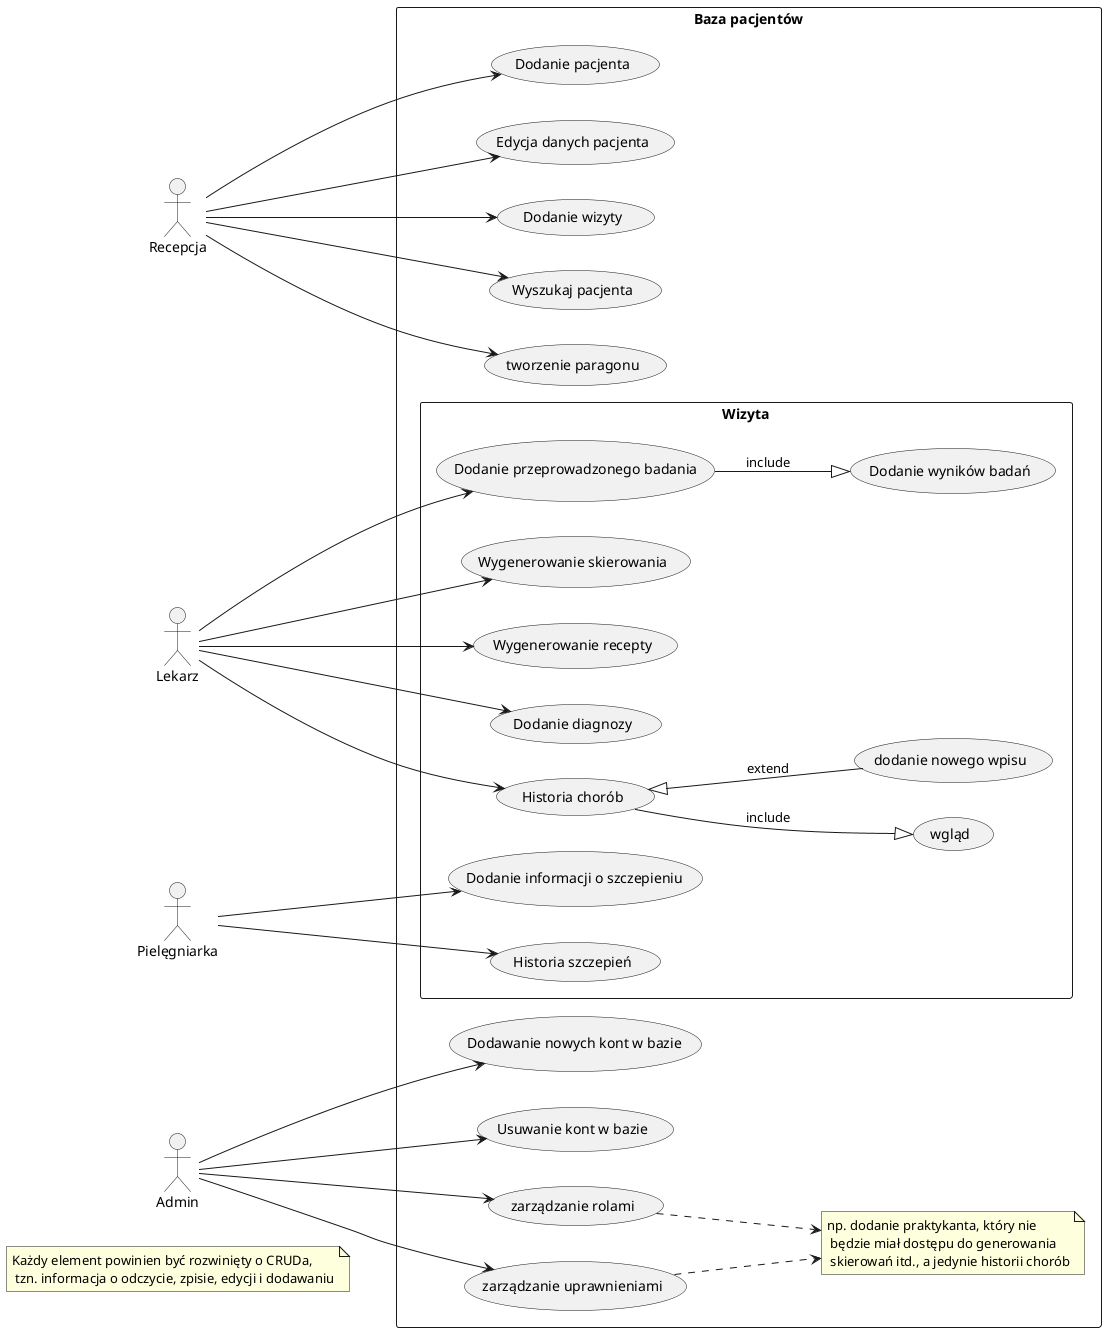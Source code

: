 @startuml
'https://plantuml.com/use-case-diagram

left to right direction

note "Każdy element powinien być rozwinięty o CRUDa, \n tzn. informacja o odczycie, zpisie, edycji i dodawaniu" as aaa

rectangle "Baza pacjentów" {
  usecase "Dodanie pacjenta" as dodpac
  usecase "Edycja danych pacjenta" as edpac
  usecase "Dodanie wizyty" as dodwiz
  usecase "Wyszukaj pacjenta" as wpac
  usecase "tworzenie paragonu" as tpar

  rectangle "Wizyta" {
    usecase "Dodanie wyników badań" as dwb
    usecase "Dodanie przeprowadzonego badania" as dpb
    usecase "Wygenerowanie skierowania" as wsk
    usecase "Wygenerowanie recepty" as wry
    usecase "Dodanie diagnozy" as dgzy
    usecase "Historia chorób" as hch
    usecase "wgląd" as wgl
    usecase "dodanie nowego wpisu" as dnw

    usecase "Dodanie informacji o szczepieniu" as dios
    usecase "Historia szczepień" as hiszcz


  }
  usecase "Dodawanie nowych kont w bazie" as dnkwb
  usecase "Usuwanie kont w bazie" as ukwb
  usecase "zarządzanie rolami" as zr
  usecase "zarządzanie uprawnieniami" as zu
  note "np. dodanie praktykanta, który nie \n będzie miał dostępu do generowania \n skierowań itd., a jedynie historii chorób" as notka

}

dpb --|> dwb : include
hch --|> wgl : include
hch <|-- dnw : extend

actor "Recepcja" as r

r --> dodpac
r --> edpac
r --> dodwiz
r --> tpar
r --> wpac

actor "Lekarz" as l

l --> dpb
l --> wsk
l --> wry
l --> dgzy
l --> hch

actor "Pielęgniarka" as p

p --> dios
p --> hiszcz

actor "Admin" as a

a --> dnkwb
a --> ukwb
a --> zr
a --> zu
zr ..> notka
zu ..> notka


@enduml